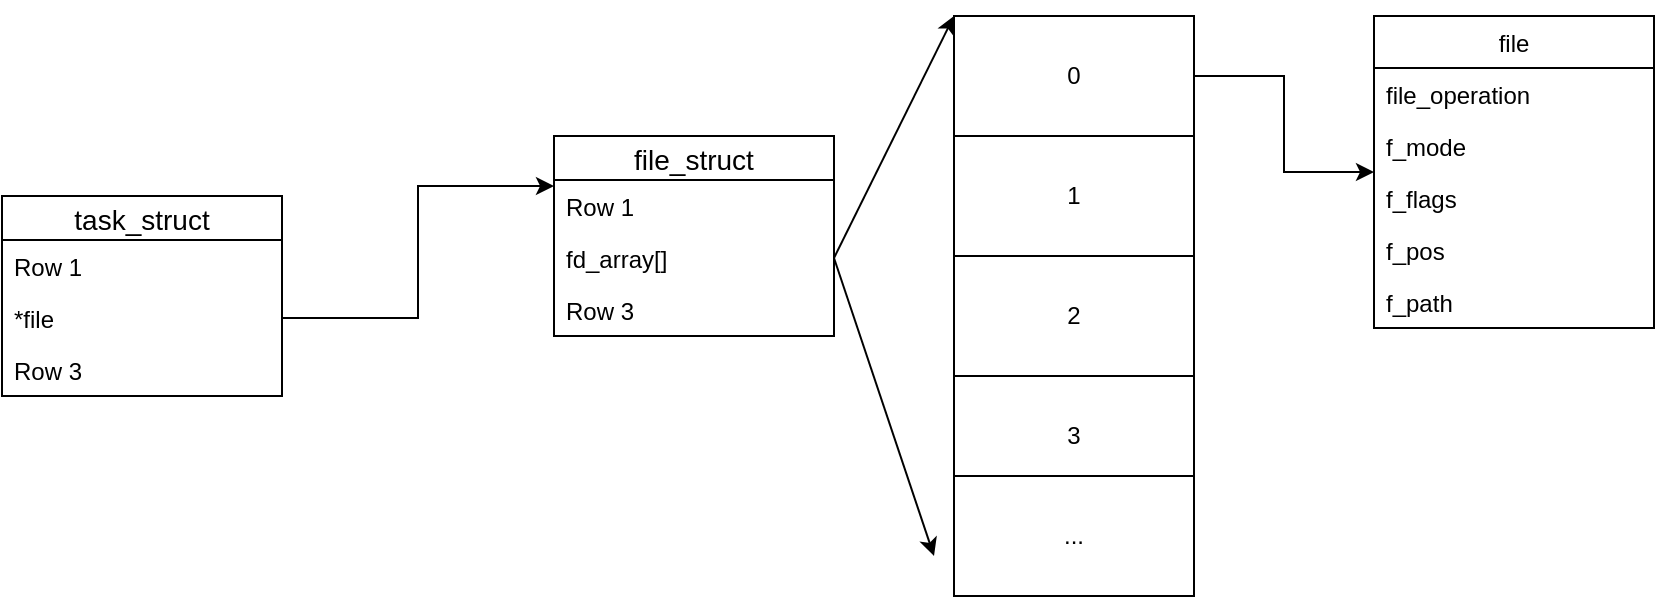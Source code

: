 <mxfile version="13.0.3" type="device"><diagram id="y_8SUuSuxtBg_CopD8FC" name="第 1 页"><mxGraphModel dx="1021" dy="1036" grid="1" gridSize="10" guides="1" tooltips="1" connect="1" arrows="1" fold="1" page="1" pageScale="1" pageWidth="827" pageHeight="1169" math="0" shadow="0"><root><mxCell id="0"/><mxCell id="1" parent="0"/><mxCell id="_3WqRJ5XexhlHtMZv0i0-108" value="task_struct" style="swimlane;fontStyle=0;childLayout=stackLayout;horizontal=1;startSize=22;horizontalStack=0;resizeParent=1;resizeParentMax=0;resizeLast=0;collapsible=1;marginBottom=0;align=center;fontSize=14;" vertex="1" parent="1"><mxGeometry x="274" y="220" width="140" height="100" as="geometry"/></mxCell><mxCell id="_3WqRJ5XexhlHtMZv0i0-109" value="Row 1" style="text;strokeColor=none;fillColor=none;spacingLeft=4;spacingRight=4;overflow=hidden;rotatable=0;points=[[0,0.5],[1,0.5]];portConstraint=eastwest;fontSize=12;" vertex="1" parent="_3WqRJ5XexhlHtMZv0i0-108"><mxGeometry y="22" width="140" height="26" as="geometry"/></mxCell><mxCell id="_3WqRJ5XexhlHtMZv0i0-110" value="*file" style="text;strokeColor=none;fillColor=none;spacingLeft=4;spacingRight=4;overflow=hidden;rotatable=0;points=[[0,0.5],[1,0.5]];portConstraint=eastwest;fontSize=12;" vertex="1" parent="_3WqRJ5XexhlHtMZv0i0-108"><mxGeometry y="48" width="140" height="26" as="geometry"/></mxCell><mxCell id="_3WqRJ5XexhlHtMZv0i0-111" value="Row 3" style="text;strokeColor=none;fillColor=none;spacingLeft=4;spacingRight=4;overflow=hidden;rotatable=0;points=[[0,0.5],[1,0.5]];portConstraint=eastwest;fontSize=12;" vertex="1" parent="_3WqRJ5XexhlHtMZv0i0-108"><mxGeometry y="74" width="140" height="26" as="geometry"/></mxCell><mxCell id="_3WqRJ5XexhlHtMZv0i0-112" value="file_struct" style="swimlane;fontStyle=0;childLayout=stackLayout;horizontal=1;startSize=22;horizontalStack=0;resizeParent=1;resizeParentMax=0;resizeLast=0;collapsible=1;marginBottom=0;align=center;fontSize=14;" vertex="1" parent="1"><mxGeometry x="550" y="190" width="140" height="100" as="geometry"/></mxCell><mxCell id="_3WqRJ5XexhlHtMZv0i0-113" value="Row 1" style="text;strokeColor=none;fillColor=none;spacingLeft=4;spacingRight=4;overflow=hidden;rotatable=0;points=[[0,0.5],[1,0.5]];portConstraint=eastwest;fontSize=12;" vertex="1" parent="_3WqRJ5XexhlHtMZv0i0-112"><mxGeometry y="22" width="140" height="26" as="geometry"/></mxCell><mxCell id="_3WqRJ5XexhlHtMZv0i0-114" value="fd_array[]" style="text;strokeColor=none;fillColor=none;spacingLeft=4;spacingRight=4;overflow=hidden;rotatable=0;points=[[0,0.5],[1,0.5]];portConstraint=eastwest;fontSize=12;" vertex="1" parent="_3WqRJ5XexhlHtMZv0i0-112"><mxGeometry y="48" width="140" height="26" as="geometry"/></mxCell><mxCell id="_3WqRJ5XexhlHtMZv0i0-115" value="Row 3" style="text;strokeColor=none;fillColor=none;spacingLeft=4;spacingRight=4;overflow=hidden;rotatable=0;points=[[0,0.5],[1,0.5]];portConstraint=eastwest;fontSize=12;" vertex="1" parent="_3WqRJ5XexhlHtMZv0i0-112"><mxGeometry y="74" width="140" height="26" as="geometry"/></mxCell><mxCell id="_3WqRJ5XexhlHtMZv0i0-116" style="edgeStyle=orthogonalEdgeStyle;rounded=0;orthogonalLoop=1;jettySize=auto;html=1;entryX=0;entryY=0.25;entryDx=0;entryDy=0;" edge="1" parent="1" source="_3WqRJ5XexhlHtMZv0i0-110" target="_3WqRJ5XexhlHtMZv0i0-112"><mxGeometry relative="1" as="geometry"/></mxCell><mxCell id="_3WqRJ5XexhlHtMZv0i0-140" style="edgeStyle=orthogonalEdgeStyle;rounded=0;orthogonalLoop=1;jettySize=auto;html=1;" edge="1" parent="1" source="_3WqRJ5XexhlHtMZv0i0-117" target="_3WqRJ5XexhlHtMZv0i0-128"><mxGeometry relative="1" as="geometry"/></mxCell><mxCell id="_3WqRJ5XexhlHtMZv0i0-117" value="0" style="rounded=0;whiteSpace=wrap;html=1;" vertex="1" parent="1"><mxGeometry x="750" y="130" width="120" height="60" as="geometry"/></mxCell><mxCell id="_3WqRJ5XexhlHtMZv0i0-118" value="1" style="rounded=0;whiteSpace=wrap;html=1;" vertex="1" parent="1"><mxGeometry x="750" y="190" width="120" height="60" as="geometry"/></mxCell><mxCell id="_3WqRJ5XexhlHtMZv0i0-121" value="" style="edgeStyle=orthogonalEdgeStyle;rounded=0;orthogonalLoop=1;jettySize=auto;html=1;" edge="1" parent="1" source="_3WqRJ5XexhlHtMZv0i0-119" target="_3WqRJ5XexhlHtMZv0i0-120"><mxGeometry relative="1" as="geometry"/></mxCell><mxCell id="_3WqRJ5XexhlHtMZv0i0-119" value="2" style="rounded=0;whiteSpace=wrap;html=1;" vertex="1" parent="1"><mxGeometry x="750" y="250" width="120" height="60" as="geometry"/></mxCell><mxCell id="_3WqRJ5XexhlHtMZv0i0-123" value="" style="edgeStyle=orthogonalEdgeStyle;rounded=0;orthogonalLoop=1;jettySize=auto;html=1;" edge="1" parent="1" source="_3WqRJ5XexhlHtMZv0i0-120" target="_3WqRJ5XexhlHtMZv0i0-122"><mxGeometry relative="1" as="geometry"/></mxCell><mxCell id="_3WqRJ5XexhlHtMZv0i0-120" value="3" style="rounded=0;whiteSpace=wrap;html=1;" vertex="1" parent="1"><mxGeometry x="750" y="310" width="120" height="60" as="geometry"/></mxCell><mxCell id="_3WqRJ5XexhlHtMZv0i0-122" value="..." style="rounded=0;whiteSpace=wrap;html=1;" vertex="1" parent="1"><mxGeometry x="750" y="360" width="120" height="60" as="geometry"/></mxCell><mxCell id="_3WqRJ5XexhlHtMZv0i0-124" value="" style="endArrow=classic;html=1;entryX=0;entryY=0;entryDx=0;entryDy=0;exitX=1;exitY=0.5;exitDx=0;exitDy=0;" edge="1" parent="1" source="_3WqRJ5XexhlHtMZv0i0-114" target="_3WqRJ5XexhlHtMZv0i0-117"><mxGeometry width="50" height="50" relative="1" as="geometry"><mxPoint x="700" y="240" as="sourcePoint"/><mxPoint x="750" y="190" as="targetPoint"/></mxGeometry></mxCell><mxCell id="_3WqRJ5XexhlHtMZv0i0-125" value="" style="endArrow=classic;html=1;exitX=1;exitY=0.5;exitDx=0;exitDy=0;" edge="1" parent="1" source="_3WqRJ5XexhlHtMZv0i0-114"><mxGeometry width="50" height="50" relative="1" as="geometry"><mxPoint x="690" y="280" as="sourcePoint"/><mxPoint x="740" y="400" as="targetPoint"/></mxGeometry></mxCell><mxCell id="_3WqRJ5XexhlHtMZv0i0-128" value="file" style="swimlane;fontStyle=0;childLayout=stackLayout;horizontal=1;startSize=26;fillColor=none;horizontalStack=0;resizeParent=1;resizeParentMax=0;resizeLast=0;collapsible=1;marginBottom=0;" vertex="1" parent="1"><mxGeometry x="960" y="130" width="140" height="156" as="geometry"/></mxCell><mxCell id="_3WqRJ5XexhlHtMZv0i0-129" value="file_operation" style="text;strokeColor=none;fillColor=none;align=left;verticalAlign=top;spacingLeft=4;spacingRight=4;overflow=hidden;rotatable=0;points=[[0,0.5],[1,0.5]];portConstraint=eastwest;" vertex="1" parent="_3WqRJ5XexhlHtMZv0i0-128"><mxGeometry y="26" width="140" height="26" as="geometry"/></mxCell><mxCell id="_3WqRJ5XexhlHtMZv0i0-130" value="f_mode" style="text;strokeColor=none;fillColor=none;align=left;verticalAlign=top;spacingLeft=4;spacingRight=4;overflow=hidden;rotatable=0;points=[[0,0.5],[1,0.5]];portConstraint=eastwest;" vertex="1" parent="_3WqRJ5XexhlHtMZv0i0-128"><mxGeometry y="52" width="140" height="26" as="geometry"/></mxCell><mxCell id="_3WqRJ5XexhlHtMZv0i0-131" value="f_flags" style="text;strokeColor=none;fillColor=none;align=left;verticalAlign=top;spacingLeft=4;spacingRight=4;overflow=hidden;rotatable=0;points=[[0,0.5],[1,0.5]];portConstraint=eastwest;" vertex="1" parent="_3WqRJ5XexhlHtMZv0i0-128"><mxGeometry y="78" width="140" height="26" as="geometry"/></mxCell><mxCell id="_3WqRJ5XexhlHtMZv0i0-132" value="f_pos" style="text;strokeColor=none;fillColor=none;align=left;verticalAlign=top;spacingLeft=4;spacingRight=4;overflow=hidden;rotatable=0;points=[[0,0.5],[1,0.5]];portConstraint=eastwest;" vertex="1" parent="_3WqRJ5XexhlHtMZv0i0-128"><mxGeometry y="104" width="140" height="26" as="geometry"/></mxCell><mxCell id="_3WqRJ5XexhlHtMZv0i0-133" value="f_path" style="text;strokeColor=none;fillColor=none;align=left;verticalAlign=top;spacingLeft=4;spacingRight=4;overflow=hidden;rotatable=0;points=[[0,0.5],[1,0.5]];portConstraint=eastwest;" vertex="1" parent="_3WqRJ5XexhlHtMZv0i0-128"><mxGeometry y="130" width="140" height="26" as="geometry"/></mxCell></root></mxGraphModel></diagram></mxfile>
